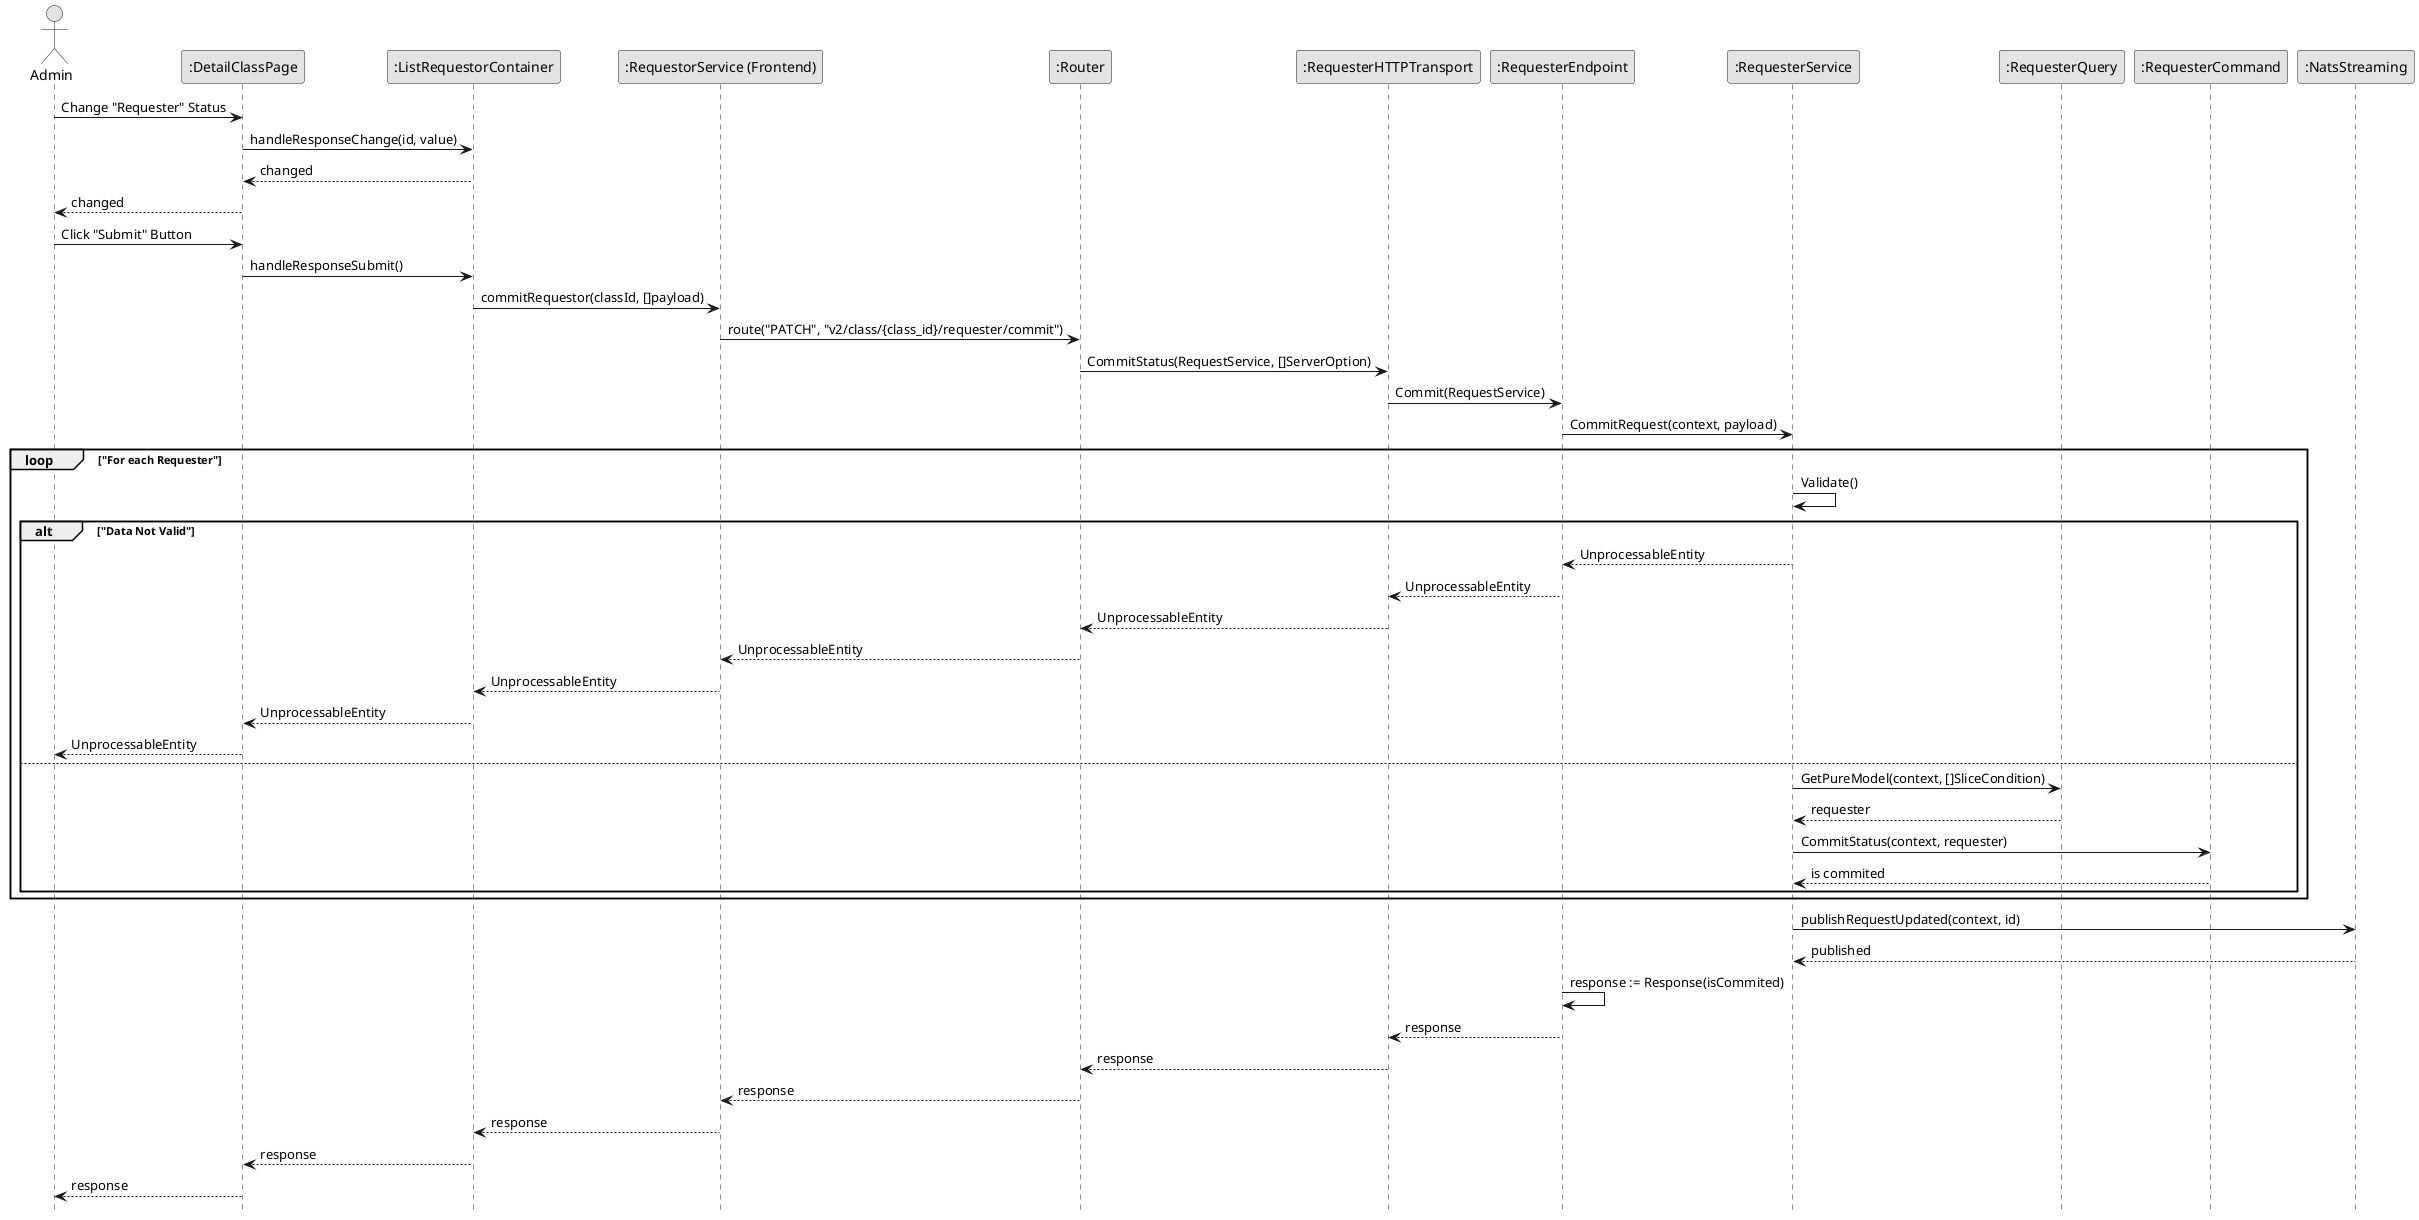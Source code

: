 @startuml CommitRequest

skinparam Monochrome true
skinparam Shadowing false
hide footbox

actor Admin
participant ":DetailClassPage" as DetailClassPage
participant ":ListRequestorContainer" as ListRequestorContainer
participant ":RequestorService (Frontend)" as FERequestorService
participant ":Router" as Router
participant ":RequesterHTTPTransport" as RequestHTTPTransport
participant ":RequesterEndpoint" as RequestEndpoint
participant ":RequesterService" as RequestService
participant ":RequesterQuery" as RequestQuery
participant ":RequesterCommand" as RequestCommand
participant ":NatsStreaming" as NatsStreaming

Admin->DetailClassPage: Change "Requester" Status
DetailClassPage->ListRequestorContainer: handleResponseChange(id, value)
ListRequestorContainer-->DetailClassPage: changed
DetailClassPage-->Admin: changed

Admin->DetailClassPage: Click "Submit" Button
DetailClassPage->ListRequestorContainer: handleResponseSubmit()
ListRequestorContainer->FERequestorService: commitRequestor(classId, []payload)
FERequestorService->Router: route("PATCH", "v2/class/{class_id}/requester/commit")
Router->RequestHTTPTransport: CommitStatus(RequestService, []ServerOption)
RequestHTTPTransport->RequestEndpoint: Commit(RequestService)
RequestEndpoint->RequestService: CommitRequest(context, payload)

loop "For each Requester"
    RequestService->RequestService: Validate()
    
    alt "Data Not Valid"
        RequestService-->RequestEndpoint: UnprocessableEntity
        RequestEndpoint-->RequestHTTPTransport: UnprocessableEntity
        RequestHTTPTransport-->Router: UnprocessableEntity
        Router-->FERequestorService: UnprocessableEntity
        FERequestorService-->ListRequestorContainer: UnprocessableEntity
        ListRequestorContainer-->DetailClassPage: UnprocessableEntity
        DetailClassPage-->Admin: UnprocessableEntity
    else
        RequestService->RequestQuery: GetPureModel(context, []SliceCondition)
        RequestQuery-->RequestService: requester

        RequestService->RequestCommand: CommitStatus(context, requester)
        RequestCommand-->RequestService: is commited
    end
end

RequestService->NatsStreaming: publishRequestUpdated(context, id)
NatsStreaming-->RequestService: published

RequestEndpoint->RequestEndpoint: response := Response(isCommited)
RequestEndpoint-->RequestHTTPTransport: response
RequestHTTPTransport-->Router: response
Router-->FERequestorService: response
FERequestorService-->ListRequestorContainer: response
ListRequestorContainer-->DetailClassPage: response
DetailClassPage-->Admin: response

@enduml